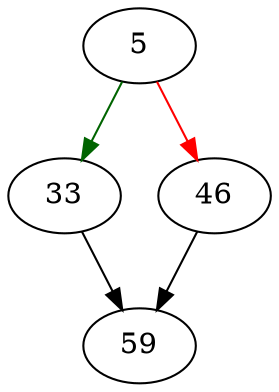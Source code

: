 strict digraph "sqlite3OpenTable" {
	// Node definitions.
	5 [entry=true];
	33;
	46;
	59;

	// Edge definitions.
	5 -> 33 [
		color=darkgreen
		cond=true
	];
	5 -> 46 [
		color=red
		cond=false
	];
	33 -> 59;
	46 -> 59;
}